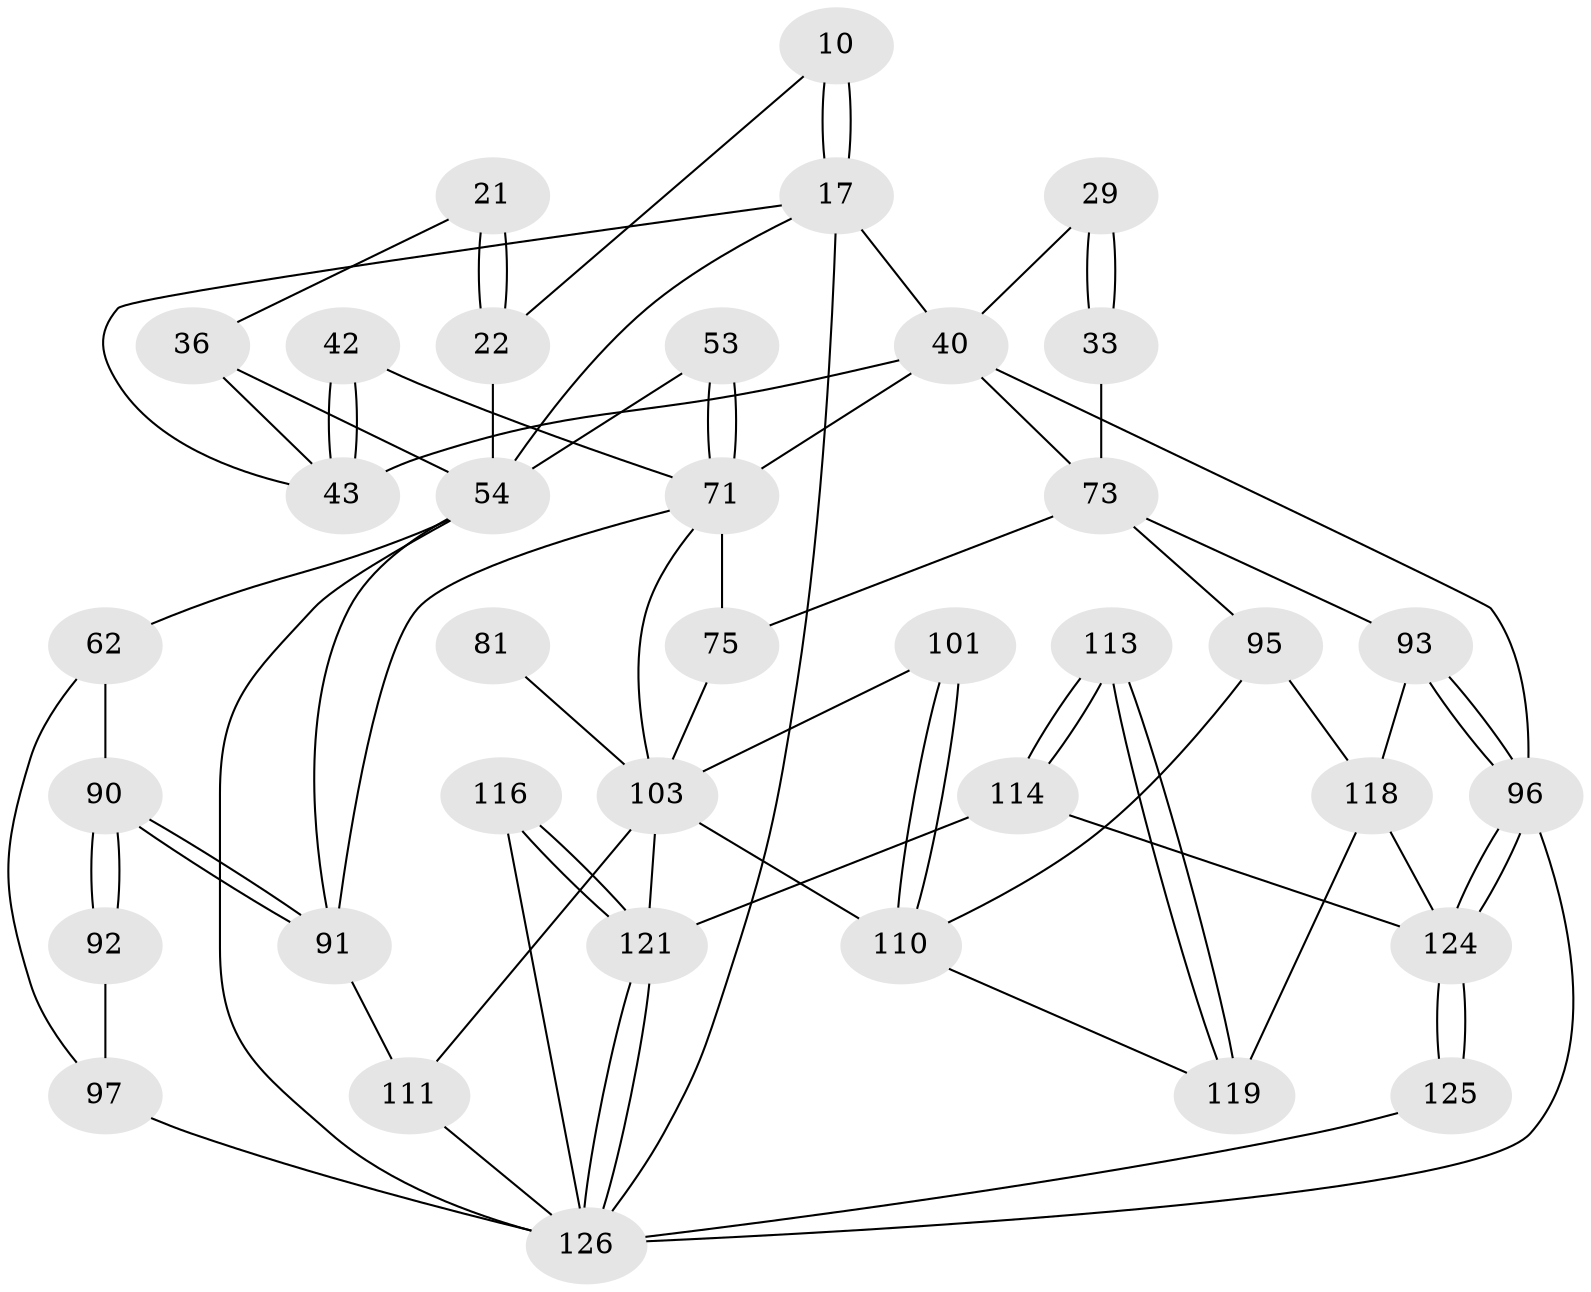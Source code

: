 // original degree distribution, {3: 0.015873015873015872, 4: 0.23809523809523808, 6: 0.2222222222222222, 5: 0.5238095238095238}
// Generated by graph-tools (version 1.1) at 2025/06/03/04/25 22:06:17]
// undirected, 37 vertices, 79 edges
graph export_dot {
graph [start="1"]
  node [color=gray90,style=filled];
  10 [pos="+0.5306963460511165+0.16445410559055865"];
  17 [pos="+0.5624366549050037+0.18860927743328318",super="+16+8+9"];
  21 [pos="+0.42771214901951504+0.2660864689778727"];
  22 [pos="+0.3012530202711417+0.2937121226770828",super="+20+12"];
  29 [pos="+0.7904718882699168+0.15580737739820016"];
  33 [pos="+0.786472903308119+0.3306625887472307",super="+28"];
  36 [pos="+0.4923122990084629+0.3790981364346227",super="+25"];
  40 [pos="+0.7155118711405818+0.3960398916702239",super="+35+26"];
  42 [pos="+0.5374229863576754+0.39837313086310777"];
  43 [pos="+0.5295548779612841+0.38673411137138913",super="+24+41"];
  53 [pos="+0.4747544541085313+0.5467831917167003"];
  54 [pos="+0.3496518919229641+0.5179830906561828",super="+37+38+44+18"];
  62 [pos="+0+0.5093577834681752",super="+61"];
  71 [pos="+0.4899624554315984+0.6302252781733049",super="+70+69+56+51+52+50"];
  73 [pos="+0.9112246579990104+0.6307814183890296",super="+60+58+47"];
  75 [pos="+0.7006768455203349+0.6413286224810923",super="+59+49"];
  81 [pos="+0.6917175475769913+0.7264984910592671"];
  90 [pos="+0.3019961378556207+0.7433982765841674",super="+65"];
  91 [pos="+0.30568857484419604+0.7545088019861584",super="+87+74"];
  92 [pos="+0.1392395144314648+0.7405060440831037",super="+88"];
  93 [pos="+1+0.9138911301563681",super="+72+66"];
  95 [pos="+0.9654978932117163+0.8121162798368488",super="+80+76"];
  96 [pos="+1+1",super="+4"];
  97 [pos="+0.11038723795908147+0.791357499471856",super="+89"];
  101 [pos="+0.7839930524485862+0.8267717155911769"];
  103 [pos="+0.7474896916780802+0.8369726961313609",super="+82+83+84+102+100"];
  110 [pos="+0.8351923035477323+0.8680757965448249",super="+99"];
  111 [pos="+0.4835602926050925+0.8792588688637277",super="+85+109"];
  113 [pos="+0.750550930027782+0.9162722250378238"];
  114 [pos="+0.7358409907962296+0.921508499578514"];
  116 [pos="+0.5851552582144064+0.9288743120749767"];
  118 [pos="+0.8673309505869738+0.9186294387483541",super="+94"];
  119 [pos="+0.8471898640068382+0.8953539998853551",super="+112"];
  121 [pos="+0.5889278962184841+0.9533932776188091",super="+115+104+105"];
  124 [pos="+1+1",super="+122+123"];
  125 [pos="+0.7574728361636494+1"];
  126 [pos="+0.5137671568149698+1",super="+120"];
  10 -- 17 [weight=2];
  10 -- 17;
  10 -- 22;
  17 -- 43;
  17 -- 54;
  17 -- 126;
  17 -- 40 [weight=3];
  21 -- 22 [weight=2];
  21 -- 22;
  21 -- 36;
  22 -- 54 [weight=3];
  29 -- 33 [weight=2];
  29 -- 33;
  29 -- 40;
  33 -- 73 [weight=2];
  36 -- 43 [weight=2];
  36 -- 54;
  40 -- 43 [weight=2];
  40 -- 73 [weight=2];
  40 -- 71;
  40 -- 96;
  42 -- 43 [weight=2];
  42 -- 43;
  42 -- 71;
  53 -- 54;
  53 -- 71 [weight=2];
  53 -- 71;
  54 -- 91;
  54 -- 62 [weight=2];
  54 -- 126;
  62 -- 90;
  62 -- 97;
  71 -- 75 [weight=3];
  71 -- 91;
  71 -- 103;
  73 -- 95 [weight=2];
  73 -- 93 [weight=2];
  73 -- 75 [weight=3];
  75 -- 103;
  81 -- 103 [weight=3];
  90 -- 91 [weight=2];
  90 -- 91;
  90 -- 92 [weight=2];
  90 -- 92;
  91 -- 111 [weight=2];
  92 -- 97 [weight=2];
  93 -- 96 [weight=2];
  93 -- 96;
  93 -- 118;
  95 -- 118;
  95 -- 110 [weight=2];
  96 -- 124;
  96 -- 124;
  96 -- 126 [weight=2];
  97 -- 126 [weight=2];
  101 -- 110 [weight=2];
  101 -- 110;
  101 -- 103;
  103 -- 121 [weight=2];
  103 -- 111;
  103 -- 110;
  110 -- 119;
  111 -- 126 [weight=2];
  113 -- 114;
  113 -- 114;
  113 -- 119 [weight=2];
  113 -- 119;
  114 -- 121;
  114 -- 124;
  116 -- 121 [weight=2];
  116 -- 121;
  116 -- 126;
  118 -- 119;
  118 -- 124;
  121 -- 126;
  121 -- 126;
  124 -- 125 [weight=2];
  124 -- 125;
  125 -- 126;
}

